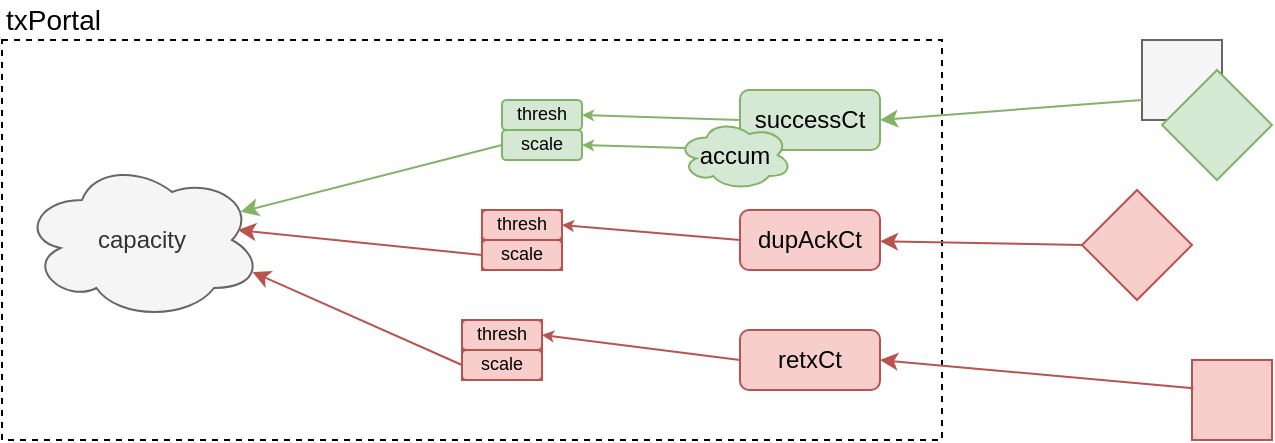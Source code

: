 <mxfile version="13.7.9" type="device"><diagram id="m6W-XrrfuekSdxR8uqsP" name="Page-1"><mxGraphModel dx="1309" dy="1300" grid="1" gridSize="10" guides="1" tooltips="1" connect="1" arrows="1" fold="1" page="1" pageScale="1" pageWidth="720" pageHeight="300" math="0" shadow="0"><root><mxCell id="0"/><mxCell id="1" parent="0"/><mxCell id="zu8UpgqI7oWSOQ8ruGEJ-33" value="" style="rounded=0;whiteSpace=wrap;html=1;dashed=1;fillColor=none;" parent="1" vertex="1"><mxGeometry x="43" y="-240" width="470" height="200" as="geometry"/></mxCell><mxCell id="zu8UpgqI7oWSOQ8ruGEJ-36" value="&lt;font style=&quot;font-size: 14px&quot;&gt;txPortal&lt;/font&gt;" style="text;html=1;strokeColor=none;fillColor=none;align=left;verticalAlign=middle;whiteSpace=wrap;rounded=0;dashed=1;" parent="1" vertex="1"><mxGeometry x="43" y="-260" width="155" height="20" as="geometry"/></mxCell><mxCell id="IBwdN8BUmE9PcYprqBHs-1" value="successCt" style="rounded=1;whiteSpace=wrap;html=1;fillColor=#d5e8d4;strokeColor=#82b366;" parent="1" vertex="1"><mxGeometry x="412" y="-215" width="70" height="30" as="geometry"/></mxCell><mxCell id="IBwdN8BUmE9PcYprqBHs-2" value="dupAckCt" style="rounded=1;whiteSpace=wrap;html=1;fillColor=#f8cecc;strokeColor=#b85450;" parent="1" vertex="1"><mxGeometry x="412" y="-155" width="70" height="30" as="geometry"/></mxCell><mxCell id="IBwdN8BUmE9PcYprqBHs-4" value="accum" style="ellipse;shape=cloud;whiteSpace=wrap;html=1;fillColor=#d5e8d4;strokeColor=#82b366;" parent="1" vertex="1"><mxGeometry x="381" y="-200" width="57" height="35" as="geometry"/></mxCell><mxCell id="IBwdN8BUmE9PcYprqBHs-5" value="retxCt" style="rounded=1;whiteSpace=wrap;html=1;fillColor=#f8cecc;strokeColor=#b85450;" parent="1" vertex="1"><mxGeometry x="412" y="-95" width="70" height="30" as="geometry"/></mxCell><mxCell id="IBwdN8BUmE9PcYprqBHs-6" value="capacity" style="ellipse;shape=cloud;whiteSpace=wrap;html=1;fillColor=#f5f5f5;strokeColor=#666666;fontColor=#333333;" parent="1" vertex="1"><mxGeometry x="53" y="-180" width="120" height="80" as="geometry"/></mxCell><mxCell id="IBwdN8BUmE9PcYprqBHs-11" value="" style="group" parent="1" vertex="1" connectable="0"><mxGeometry x="293" y="-210" width="40" height="30" as="geometry"/></mxCell><mxCell id="IBwdN8BUmE9PcYprqBHs-8" value="thresh" style="rounded=1;whiteSpace=wrap;html=1;fillColor=#d5e8d4;strokeColor=#82b366;fontSize=9;verticalAlign=bottom;" parent="IBwdN8BUmE9PcYprqBHs-11" vertex="1"><mxGeometry width="40" height="15" as="geometry"/></mxCell><mxCell id="IBwdN8BUmE9PcYprqBHs-9" value="scale" style="rounded=1;whiteSpace=wrap;html=1;fillColor=#d5e8d4;strokeColor=#82b366;fontSize=9;verticalAlign=bottom;" parent="IBwdN8BUmE9PcYprqBHs-11" vertex="1"><mxGeometry y="15" width="40" height="15" as="geometry"/></mxCell><mxCell id="IBwdN8BUmE9PcYprqBHs-12" value="" style="endArrow=classic;html=1;fontSize=9;endSize=3;startSize=3;entryX=1;entryY=0.5;entryDx=0;entryDy=0;exitX=0;exitY=0.5;exitDx=0;exitDy=0;fillColor=#d5e8d4;strokeColor=#82b366;" parent="1" source="IBwdN8BUmE9PcYprqBHs-1" target="IBwdN8BUmE9PcYprqBHs-8" edge="1"><mxGeometry width="50" height="50" relative="1" as="geometry"><mxPoint x="353" y="-200" as="sourcePoint"/><mxPoint x="403" y="-250" as="targetPoint"/></mxGeometry></mxCell><mxCell id="IBwdN8BUmE9PcYprqBHs-13" value="" style="endArrow=classic;html=1;fontSize=9;endSize=3;startSize=3;entryX=1;entryY=0.5;entryDx=0;entryDy=0;exitX=0.07;exitY=0.4;exitDx=0;exitDy=0;fillColor=#d5e8d4;strokeColor=#82b366;exitPerimeter=0;" parent="1" source="IBwdN8BUmE9PcYprqBHs-4" target="IBwdN8BUmE9PcYprqBHs-9" edge="1"><mxGeometry width="50" height="50" relative="1" as="geometry"><mxPoint x="422" y="-190" as="sourcePoint"/><mxPoint x="343" y="-192.5" as="targetPoint"/></mxGeometry></mxCell><mxCell id="IBwdN8BUmE9PcYprqBHs-14" value="" style="endArrow=classic;html=1;fontSize=9;entryX=0.911;entryY=0.324;entryDx=0;entryDy=0;entryPerimeter=0;exitX=0;exitY=0.5;exitDx=0;exitDy=0;fillColor=#d5e8d4;strokeColor=#82b366;" parent="1" source="IBwdN8BUmE9PcYprqBHs-9" target="IBwdN8BUmE9PcYprqBHs-6" edge="1"><mxGeometry width="50" height="50" relative="1" as="geometry"><mxPoint x="243" y="-130" as="sourcePoint"/><mxPoint x="293" y="-180" as="targetPoint"/></mxGeometry></mxCell><mxCell id="IBwdN8BUmE9PcYprqBHs-16" value="" style="group;fillColor=#f8cecc;strokeColor=#b85450;" parent="1" vertex="1" connectable="0"><mxGeometry x="283" y="-155" width="40" height="30" as="geometry"/></mxCell><mxCell id="IBwdN8BUmE9PcYprqBHs-17" value="thresh" style="rounded=1;whiteSpace=wrap;html=1;fillColor=#f8cecc;strokeColor=#b85450;fontSize=9;verticalAlign=bottom;" parent="IBwdN8BUmE9PcYprqBHs-16" vertex="1"><mxGeometry width="40" height="15" as="geometry"/></mxCell><mxCell id="IBwdN8BUmE9PcYprqBHs-18" value="scale" style="rounded=1;whiteSpace=wrap;html=1;fillColor=#f8cecc;strokeColor=#b85450;fontSize=9;verticalAlign=bottom;" parent="IBwdN8BUmE9PcYprqBHs-16" vertex="1"><mxGeometry y="15" width="40" height="15" as="geometry"/></mxCell><mxCell id="IBwdN8BUmE9PcYprqBHs-19" value="" style="endArrow=classic;html=1;fontSize=9;entryX=1;entryY=0.5;entryDx=0;entryDy=0;exitX=0;exitY=0.5;exitDx=0;exitDy=0;endSize=3;fillColor=#f8cecc;strokeColor=#b85450;" parent="1" source="IBwdN8BUmE9PcYprqBHs-2" target="IBwdN8BUmE9PcYprqBHs-17" edge="1"><mxGeometry width="50" height="50" relative="1" as="geometry"><mxPoint x="363" y="40" as="sourcePoint"/><mxPoint x="413" y="-10" as="targetPoint"/></mxGeometry></mxCell><mxCell id="IBwdN8BUmE9PcYprqBHs-20" value="" style="endArrow=classic;html=1;fontSize=9;entryX=0.9;entryY=0.438;entryDx=0;entryDy=0;entryPerimeter=0;exitX=0;exitY=0.5;exitDx=0;exitDy=0;fillColor=#f8cecc;strokeColor=#b85450;" parent="1" source="IBwdN8BUmE9PcYprqBHs-18" target="IBwdN8BUmE9PcYprqBHs-6" edge="1"><mxGeometry width="50" height="50" relative="1" as="geometry"><mxPoint x="233" as="sourcePoint"/><mxPoint x="283" y="-50" as="targetPoint"/></mxGeometry></mxCell><mxCell id="IBwdN8BUmE9PcYprqBHs-21" value="" style="group;fillColor=#f8cecc;strokeColor=#b85450;" parent="1" vertex="1" connectable="0"><mxGeometry x="273" y="-100" width="40" height="30" as="geometry"/></mxCell><mxCell id="IBwdN8BUmE9PcYprqBHs-22" value="thresh" style="rounded=1;whiteSpace=wrap;html=1;fillColor=#f8cecc;strokeColor=#b85450;fontSize=9;verticalAlign=bottom;" parent="IBwdN8BUmE9PcYprqBHs-21" vertex="1"><mxGeometry width="40" height="15" as="geometry"/></mxCell><mxCell id="IBwdN8BUmE9PcYprqBHs-23" value="scale" style="rounded=1;whiteSpace=wrap;html=1;fillColor=#f8cecc;strokeColor=#b85450;fontSize=9;verticalAlign=bottom;" parent="IBwdN8BUmE9PcYprqBHs-21" vertex="1"><mxGeometry y="15" width="40" height="15" as="geometry"/></mxCell><mxCell id="IBwdN8BUmE9PcYprqBHs-24" value="" style="endArrow=classic;html=1;fontSize=9;entryX=1;entryY=0.5;entryDx=0;entryDy=0;exitX=0;exitY=0.5;exitDx=0;exitDy=0;endSize=3;fillColor=#f8cecc;strokeColor=#b85450;" parent="1" source="IBwdN8BUmE9PcYprqBHs-5" target="IBwdN8BUmE9PcYprqBHs-22" edge="1"><mxGeometry width="50" height="50" relative="1" as="geometry"><mxPoint x="422" y="-130" as="sourcePoint"/><mxPoint x="333" y="-137.5" as="targetPoint"/></mxGeometry></mxCell><mxCell id="IBwdN8BUmE9PcYprqBHs-25" value="" style="endArrow=classic;html=1;fontSize=9;entryX=0.96;entryY=0.7;entryDx=0;entryDy=0;entryPerimeter=0;exitX=0;exitY=0.5;exitDx=0;exitDy=0;fillColor=#f8cecc;strokeColor=#b85450;" parent="1" source="IBwdN8BUmE9PcYprqBHs-23" target="IBwdN8BUmE9PcYprqBHs-6" edge="1"><mxGeometry width="50" height="50" relative="1" as="geometry"><mxPoint x="293" y="-122.5" as="sourcePoint"/><mxPoint x="175.2" y="-122.16" as="targetPoint"/></mxGeometry></mxCell><mxCell id="IBwdN8BUmE9PcYprqBHs-30" value="" style="group" parent="1" vertex="1" connectable="0"><mxGeometry x="613" y="-240" width="65" height="70" as="geometry"/></mxCell><mxCell id="IBwdN8BUmE9PcYprqBHs-28" value="" style="whiteSpace=wrap;html=1;aspect=fixed;fontSize=9;fillColor=#f5f5f5;strokeColor=#666666;fontColor=#333333;" parent="IBwdN8BUmE9PcYprqBHs-30" vertex="1"><mxGeometry width="40" height="40" as="geometry"/></mxCell><mxCell id="IBwdN8BUmE9PcYprqBHs-29" value="" style="rhombus;whiteSpace=wrap;html=1;fontSize=9;fillColor=#d5e8d4;strokeColor=#82b366;" parent="IBwdN8BUmE9PcYprqBHs-30" vertex="1"><mxGeometry x="10" y="15" width="55" height="55" as="geometry"/></mxCell><mxCell id="IBwdN8BUmE9PcYprqBHs-31" value="" style="endArrow=classic;html=1;fontSize=9;entryX=1;entryY=0.5;entryDx=0;entryDy=0;exitX=0;exitY=0.75;exitDx=0;exitDy=0;fillColor=#d5e8d4;strokeColor=#82b366;" parent="1" source="IBwdN8BUmE9PcYprqBHs-28" target="IBwdN8BUmE9PcYprqBHs-1" edge="1"><mxGeometry width="50" height="50" relative="1" as="geometry"><mxPoint x="593" y="20" as="sourcePoint"/><mxPoint x="643" y="-30" as="targetPoint"/></mxGeometry></mxCell><mxCell id="IBwdN8BUmE9PcYprqBHs-32" value="" style="rhombus;whiteSpace=wrap;html=1;fontSize=9;fillColor=#f8cecc;strokeColor=#b85450;" parent="1" vertex="1"><mxGeometry x="583" y="-165" width="55" height="55" as="geometry"/></mxCell><mxCell id="IBwdN8BUmE9PcYprqBHs-33" value="" style="endArrow=classic;html=1;fontSize=9;exitX=0;exitY=0.5;exitDx=0;exitDy=0;fillColor=#f8cecc;strokeColor=#b85450;" parent="1" source="IBwdN8BUmE9PcYprqBHs-32" target="IBwdN8BUmE9PcYprqBHs-2" edge="1"><mxGeometry width="50" height="50" relative="1" as="geometry"><mxPoint x="623" y="-200" as="sourcePoint"/><mxPoint x="492" y="-190" as="targetPoint"/></mxGeometry></mxCell><mxCell id="IBwdN8BUmE9PcYprqBHs-34" value="" style="whiteSpace=wrap;html=1;aspect=fixed;fontSize=9;fillColor=#f8cecc;strokeColor=#b85450;" parent="1" vertex="1"><mxGeometry x="638" y="-80" width="40" height="40" as="geometry"/></mxCell><mxCell id="IBwdN8BUmE9PcYprqBHs-35" value="" style="endArrow=classic;html=1;fontSize=9;entryX=1;entryY=0.5;entryDx=0;entryDy=0;exitX=0.018;exitY=0.354;exitDx=0;exitDy=0;exitPerimeter=0;fillColor=#f8cecc;strokeColor=#b85450;" parent="1" source="IBwdN8BUmE9PcYprqBHs-34" target="IBwdN8BUmE9PcYprqBHs-5" edge="1"><mxGeometry width="50" height="50" relative="1" as="geometry"><mxPoint x="583" as="sourcePoint"/><mxPoint x="633" y="-50" as="targetPoint"/></mxGeometry></mxCell></root></mxGraphModel></diagram></mxfile>